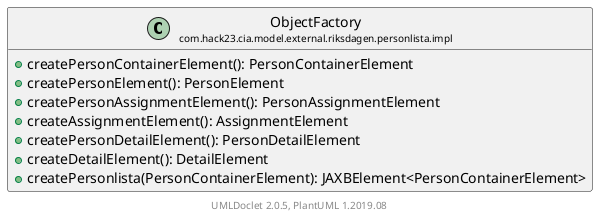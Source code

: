 @startuml
    set namespaceSeparator none
    hide empty fields
    hide empty methods

    class "<size:14>ObjectFactory\n<size:10>com.hack23.cia.model.external.riksdagen.personlista.impl" as com.hack23.cia.model.external.riksdagen.personlista.impl.ObjectFactory [[ObjectFactory.html]] {
        +createPersonContainerElement(): PersonContainerElement
        +createPersonElement(): PersonElement
        +createPersonAssignmentElement(): PersonAssignmentElement
        +createAssignmentElement(): AssignmentElement
        +createPersonDetailElement(): PersonDetailElement
        +createDetailElement(): DetailElement
        +createPersonlista(PersonContainerElement): JAXBElement<PersonContainerElement>
    }

    center footer UMLDoclet 2.0.5, PlantUML 1.2019.08
@enduml
